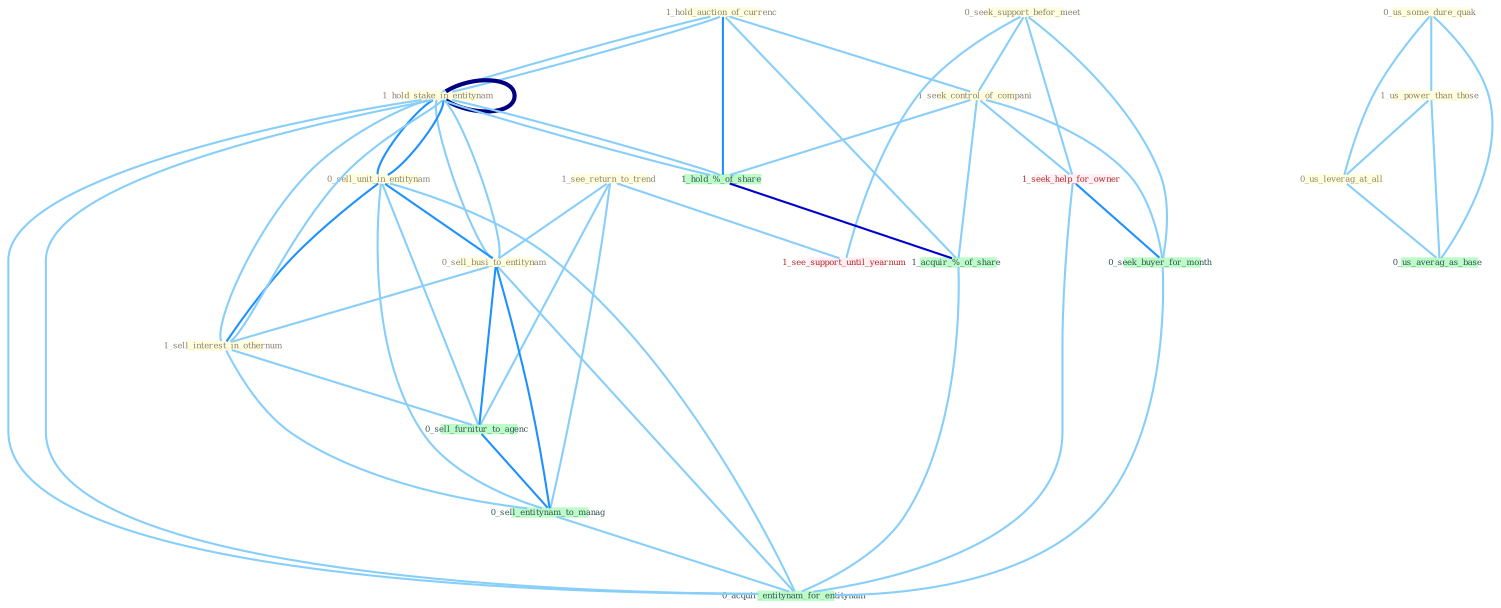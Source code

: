 Graph G{ 
    node
    [shape=polygon,style=filled,width=.5,height=.06,color="#BDFCC9",fixedsize=true,fontsize=4,
    fontcolor="#2f4f4f"];
    {node
    [color="#ffffe0", fontcolor="#8b7d6b"] "1_hold_auction_of_currenc " "0_seek_support_befor_meet " "1_hold_stake_in_entitynam " "0_us_some_dure_quak " "1_us_power_than_those " "1_see_return_to_trend " "0_sell_unit_in_entitynam " "1_seek_control_of_compani " "0_us_leverag_at_all " "0_sell_busi_to_entitynam " "1_sell_interest_in_othernum "}
{node [color="#fff0f5", fontcolor="#b22222"] "1_seek_help_for_owner " "1_see_support_until_yearnum "}
edge [color="#B0E2FF"];

	"1_hold_auction_of_currenc " -- "1_hold_stake_in_entitynam " [w="1", color="#87cefa" ];
	"1_hold_auction_of_currenc " -- "1_seek_control_of_compani " [w="1", color="#87cefa" ];
	"1_hold_auction_of_currenc " -- "1_hold_%_of_share " [w="2", color="#1e90ff" , len=0.8];
	"1_hold_auction_of_currenc " -- "1_hold_stake_in_entitynam " [w="1", color="#87cefa" ];
	"1_hold_auction_of_currenc " -- "1_acquir_%_of_share " [w="1", color="#87cefa" ];
	"0_seek_support_befor_meet " -- "1_seek_control_of_compani " [w="1", color="#87cefa" ];
	"0_seek_support_befor_meet " -- "1_seek_help_for_owner " [w="1", color="#87cefa" ];
	"0_seek_support_befor_meet " -- "0_seek_buyer_for_month " [w="1", color="#87cefa" ];
	"0_seek_support_befor_meet " -- "1_see_support_until_yearnum " [w="1", color="#87cefa" ];
	"1_hold_stake_in_entitynam " -- "0_sell_unit_in_entitynam " [w="2", color="#1e90ff" , len=0.8];
	"1_hold_stake_in_entitynam " -- "0_sell_busi_to_entitynam " [w="1", color="#87cefa" ];
	"1_hold_stake_in_entitynam " -- "1_sell_interest_in_othernum " [w="1", color="#87cefa" ];
	"1_hold_stake_in_entitynam " -- "1_hold_%_of_share " [w="1", color="#87cefa" ];
	"1_hold_stake_in_entitynam " -- "1_hold_stake_in_entitynam " [w="4", style=bold, color="#000080", len=0.4];
	"1_hold_stake_in_entitynam " -- "0_acquir_entitynam_for_entitynam " [w="1", color="#87cefa" ];
	"0_us_some_dure_quak " -- "1_us_power_than_those " [w="1", color="#87cefa" ];
	"0_us_some_dure_quak " -- "0_us_leverag_at_all " [w="1", color="#87cefa" ];
	"0_us_some_dure_quak " -- "0_us_averag_as_base " [w="1", color="#87cefa" ];
	"1_us_power_than_those " -- "0_us_leverag_at_all " [w="1", color="#87cefa" ];
	"1_us_power_than_those " -- "0_us_averag_as_base " [w="1", color="#87cefa" ];
	"1_see_return_to_trend " -- "0_sell_busi_to_entitynam " [w="1", color="#87cefa" ];
	"1_see_return_to_trend " -- "1_see_support_until_yearnum " [w="1", color="#87cefa" ];
	"1_see_return_to_trend " -- "0_sell_furnitur_to_agenc " [w="1", color="#87cefa" ];
	"1_see_return_to_trend " -- "0_sell_entitynam_to_manag " [w="1", color="#87cefa" ];
	"0_sell_unit_in_entitynam " -- "0_sell_busi_to_entitynam " [w="2", color="#1e90ff" , len=0.8];
	"0_sell_unit_in_entitynam " -- "1_sell_interest_in_othernum " [w="2", color="#1e90ff" , len=0.8];
	"0_sell_unit_in_entitynam " -- "1_hold_stake_in_entitynam " [w="2", color="#1e90ff" , len=0.8];
	"0_sell_unit_in_entitynam " -- "0_sell_furnitur_to_agenc " [w="1", color="#87cefa" ];
	"0_sell_unit_in_entitynam " -- "0_sell_entitynam_to_manag " [w="1", color="#87cefa" ];
	"0_sell_unit_in_entitynam " -- "0_acquir_entitynam_for_entitynam " [w="1", color="#87cefa" ];
	"1_seek_control_of_compani " -- "1_hold_%_of_share " [w="1", color="#87cefa" ];
	"1_seek_control_of_compani " -- "1_seek_help_for_owner " [w="1", color="#87cefa" ];
	"1_seek_control_of_compani " -- "0_seek_buyer_for_month " [w="1", color="#87cefa" ];
	"1_seek_control_of_compani " -- "1_acquir_%_of_share " [w="1", color="#87cefa" ];
	"0_us_leverag_at_all " -- "0_us_averag_as_base " [w="1", color="#87cefa" ];
	"0_sell_busi_to_entitynam " -- "1_sell_interest_in_othernum " [w="1", color="#87cefa" ];
	"0_sell_busi_to_entitynam " -- "1_hold_stake_in_entitynam " [w="1", color="#87cefa" ];
	"0_sell_busi_to_entitynam " -- "0_sell_furnitur_to_agenc " [w="2", color="#1e90ff" , len=0.8];
	"0_sell_busi_to_entitynam " -- "0_sell_entitynam_to_manag " [w="2", color="#1e90ff" , len=0.8];
	"0_sell_busi_to_entitynam " -- "0_acquir_entitynam_for_entitynam " [w="1", color="#87cefa" ];
	"1_sell_interest_in_othernum " -- "1_hold_stake_in_entitynam " [w="1", color="#87cefa" ];
	"1_sell_interest_in_othernum " -- "0_sell_furnitur_to_agenc " [w="1", color="#87cefa" ];
	"1_sell_interest_in_othernum " -- "0_sell_entitynam_to_manag " [w="1", color="#87cefa" ];
	"1_hold_%_of_share " -- "1_hold_stake_in_entitynam " [w="1", color="#87cefa" ];
	"1_hold_%_of_share " -- "1_acquir_%_of_share " [w="3", color="#0000cd" , len=0.6];
	"1_hold_stake_in_entitynam " -- "0_acquir_entitynam_for_entitynam " [w="1", color="#87cefa" ];
	"1_seek_help_for_owner " -- "0_seek_buyer_for_month " [w="2", color="#1e90ff" , len=0.8];
	"1_seek_help_for_owner " -- "0_acquir_entitynam_for_entitynam " [w="1", color="#87cefa" ];
	"0_seek_buyer_for_month " -- "0_acquir_entitynam_for_entitynam " [w="1", color="#87cefa" ];
	"1_acquir_%_of_share " -- "0_acquir_entitynam_for_entitynam " [w="1", color="#87cefa" ];
	"0_sell_furnitur_to_agenc " -- "0_sell_entitynam_to_manag " [w="2", color="#1e90ff" , len=0.8];
	"0_sell_entitynam_to_manag " -- "0_acquir_entitynam_for_entitynam " [w="1", color="#87cefa" ];
}